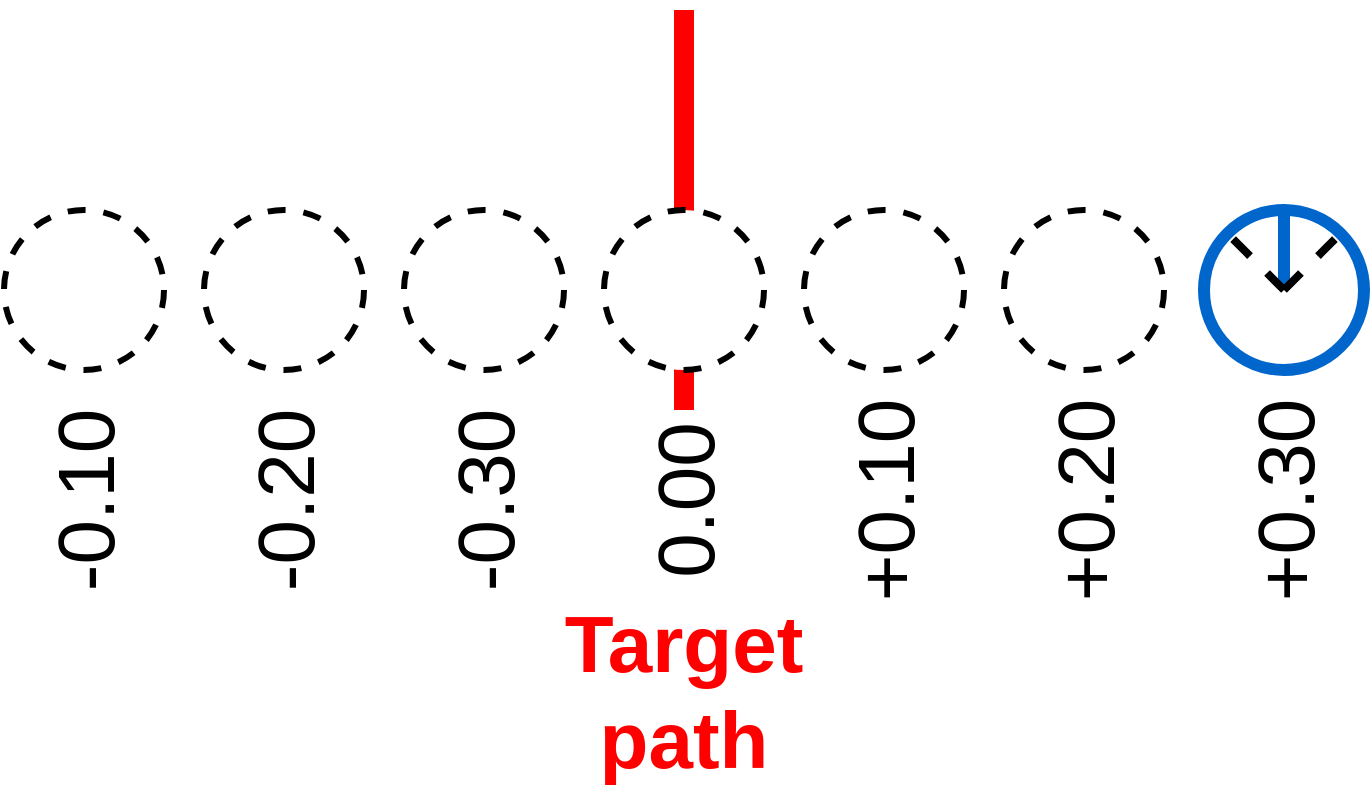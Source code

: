 <mxfile>
    <diagram id="xl4pbd3msi3NS4uDJftF" name="ページ1">
        <mxGraphModel dx="830" dy="798" grid="1" gridSize="10" guides="1" tooltips="1" connect="1" arrows="0" fold="1" page="1" pageScale="1" pageWidth="827" pageHeight="1169" background="#ffffff" math="0" shadow="0">
            <root>
                <mxCell id="0"/>
                <mxCell id="1" parent="0"/>
                <mxCell id="10" value="" style="endArrow=none;html=1;strokeColor=#FF0000;strokeWidth=10;" edge="1" parent="1">
                    <mxGeometry width="50" height="50" relative="1" as="geometry">
                        <mxPoint x="400" y="460" as="sourcePoint"/>
                        <mxPoint x="400" y="260" as="targetPoint"/>
                    </mxGeometry>
                </mxCell>
                <mxCell id="2" value="" style="ellipse;whiteSpace=wrap;html=1;aspect=fixed;strokeColor=#000000;fillColor=#FFFFFF;dashed=1;strokeWidth=3;" vertex="1" parent="1">
                    <mxGeometry x="360" y="360" width="80" height="80" as="geometry"/>
                </mxCell>
                <mxCell id="3" value="" style="ellipse;whiteSpace=wrap;html=1;aspect=fixed;strokeColor=#000000;fillColor=#FFFFFF;dashed=1;strokeWidth=3;" vertex="1" parent="1">
                    <mxGeometry x="460" y="360" width="80" height="80" as="geometry"/>
                </mxCell>
                <mxCell id="4" value="" style="ellipse;whiteSpace=wrap;html=1;aspect=fixed;strokeColor=#000000;fillColor=#FFFFFF;dashed=1;strokeWidth=3;" vertex="1" parent="1">
                    <mxGeometry x="260" y="360" width="80" height="80" as="geometry"/>
                </mxCell>
                <mxCell id="5" value="" style="ellipse;whiteSpace=wrap;html=1;aspect=fixed;strokeColor=#000000;fillColor=#FFFFFF;dashed=1;strokeWidth=3;" vertex="1" parent="1">
                    <mxGeometry x="560" y="360" width="80" height="80" as="geometry"/>
                </mxCell>
                <mxCell id="6" value="" style="ellipse;whiteSpace=wrap;html=1;aspect=fixed;strokeColor=#000000;fillColor=#FFFFFF;dashed=1;strokeWidth=3;" vertex="1" parent="1">
                    <mxGeometry x="160" y="360" width="80" height="80" as="geometry"/>
                </mxCell>
                <mxCell id="7" value="" style="ellipse;whiteSpace=wrap;html=1;aspect=fixed;strokeColor=#000000;fillColor=#FFFFFF;dashed=1;strokeWidth=3;" vertex="1" parent="1">
                    <mxGeometry x="60" y="360" width="80" height="80" as="geometry"/>
                </mxCell>
                <mxCell id="8" value="" style="ellipse;whiteSpace=wrap;html=1;aspect=fixed;strokeColor=#0066CC;fillColor=#FFFFFF;strokeWidth=6;" vertex="1" parent="1">
                    <mxGeometry x="660" y="360" width="80" height="80" as="geometry"/>
                </mxCell>
                <mxCell id="9" value="" style="endArrow=none;html=1;strokeWidth=6;strokeColor=#0066CC;entryX=0.5;entryY=0;entryDx=0;entryDy=0;exitX=0.5;exitY=0.5;exitDx=0;exitDy=0;exitPerimeter=0;" edge="1" parent="1" source="8" target="8">
                    <mxGeometry width="50" height="50" relative="1" as="geometry">
                        <mxPoint x="400" y="430" as="sourcePoint"/>
                        <mxPoint x="450" y="380" as="targetPoint"/>
                    </mxGeometry>
                </mxCell>
                <mxCell id="11" value="&lt;font color=&quot;#000000&quot;&gt;&lt;span style=&quot;font-size: 40px&quot;&gt;0.00&lt;/span&gt;&lt;/font&gt;" style="text;html=1;strokeColor=none;fillColor=none;align=center;verticalAlign=middle;whiteSpace=wrap;rounded=0;rotation=-90;" vertex="1" parent="1">
                    <mxGeometry x="370" y="490" width="60" height="30" as="geometry"/>
                </mxCell>
                <mxCell id="12" value="&lt;font color=&quot;#000000&quot;&gt;&lt;span style=&quot;font-size: 40px&quot;&gt;+0.10&lt;/span&gt;&lt;/font&gt;" style="text;html=1;strokeColor=none;fillColor=none;align=center;verticalAlign=middle;whiteSpace=wrap;rounded=0;rotation=-90;" vertex="1" parent="1">
                    <mxGeometry x="470" y="490" width="60" height="30" as="geometry"/>
                </mxCell>
                <mxCell id="13" value="&lt;font color=&quot;#000000&quot;&gt;&lt;span style=&quot;font-size: 40px&quot;&gt;+0.20&lt;/span&gt;&lt;/font&gt;" style="text;html=1;strokeColor=none;fillColor=none;align=center;verticalAlign=middle;whiteSpace=wrap;rounded=0;rotation=-90;" vertex="1" parent="1">
                    <mxGeometry x="570" y="490" width="60" height="30" as="geometry"/>
                </mxCell>
                <mxCell id="14" value="&lt;font color=&quot;#000000&quot;&gt;&lt;span style=&quot;font-size: 40px&quot;&gt;+0.30&lt;/span&gt;&lt;/font&gt;" style="text;html=1;strokeColor=none;fillColor=none;align=center;verticalAlign=middle;whiteSpace=wrap;rounded=0;rotation=-90;" vertex="1" parent="1">
                    <mxGeometry x="670" y="490" width="60" height="30" as="geometry"/>
                </mxCell>
                <mxCell id="16" value="&lt;font color=&quot;#000000&quot;&gt;&lt;span style=&quot;font-size: 40px&quot;&gt;-0.30&lt;/span&gt;&lt;/font&gt;" style="text;html=1;strokeColor=none;fillColor=none;align=center;verticalAlign=middle;whiteSpace=wrap;rounded=0;rotation=-90;" vertex="1" parent="1">
                    <mxGeometry x="270" y="490" width="60" height="30" as="geometry"/>
                </mxCell>
                <mxCell id="17" value="&lt;font color=&quot;#000000&quot;&gt;&lt;span style=&quot;font-size: 40px&quot;&gt;-0.20&lt;/span&gt;&lt;/font&gt;" style="text;html=1;strokeColor=none;fillColor=none;align=center;verticalAlign=middle;whiteSpace=wrap;rounded=0;rotation=-90;" vertex="1" parent="1">
                    <mxGeometry x="170" y="490" width="60" height="30" as="geometry"/>
                </mxCell>
                <mxCell id="18" value="&lt;font color=&quot;#000000&quot;&gt;&lt;span style=&quot;font-size: 40px&quot;&gt;-0.10&lt;/span&gt;&lt;/font&gt;" style="text;html=1;strokeColor=none;fillColor=none;align=center;verticalAlign=middle;whiteSpace=wrap;rounded=0;rotation=-90;" vertex="1" parent="1">
                    <mxGeometry x="70" y="490" width="60" height="30" as="geometry"/>
                </mxCell>
                <mxCell id="19" value="&lt;font color=&quot;#ff0000&quot;&gt;&lt;b&gt;Target path&lt;/b&gt;&lt;/font&gt;" style="text;html=1;strokeColor=none;fillColor=none;align=center;verticalAlign=middle;whiteSpace=wrap;rounded=0;fontSize=40;fontColor=#000000;" vertex="1" parent="1">
                    <mxGeometry x="370" y="585" width="60" height="30" as="geometry"/>
                </mxCell>
                <mxCell id="20" value="" style="endArrow=none;html=1;fontSize=40;fontColor=#FF0000;strokeColor=#000000;strokeWidth=4;dashed=1;entryX=0;entryY=0;entryDx=0;entryDy=0;" edge="1" parent="1" target="8">
                    <mxGeometry width="50" height="50" relative="1" as="geometry">
                        <mxPoint x="700" y="400" as="sourcePoint"/>
                        <mxPoint x="450" y="450" as="targetPoint"/>
                    </mxGeometry>
                </mxCell>
                <mxCell id="21" value="" style="endArrow=none;html=1;fontSize=40;fontColor=#FF0000;strokeColor=#000000;strokeWidth=4;dashed=1;entryX=1;entryY=0;entryDx=0;entryDy=0;" edge="1" parent="1" target="8">
                    <mxGeometry width="50" height="50" relative="1" as="geometry">
                        <mxPoint x="700" y="400" as="sourcePoint"/>
                        <mxPoint x="681.716" y="381.716" as="targetPoint"/>
                    </mxGeometry>
                </mxCell>
            </root>
        </mxGraphModel>
    </diagram>
</mxfile>